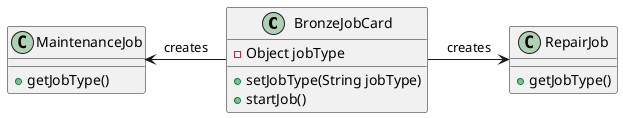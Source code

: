 @startuml
'https://plantuml.com/class-diagram

class BronzeJobCard {
 -Object jobType
 +setJobType(String jobType)
 +startJob()
}

class MaintenanceJob {
 +getJobType()
}
class RepairJob {
 +getJobType()
}
BronzeJobCard -left-> MaintenanceJob:creates
BronzeJobCard -right-> RepairJob:creates


@enduml